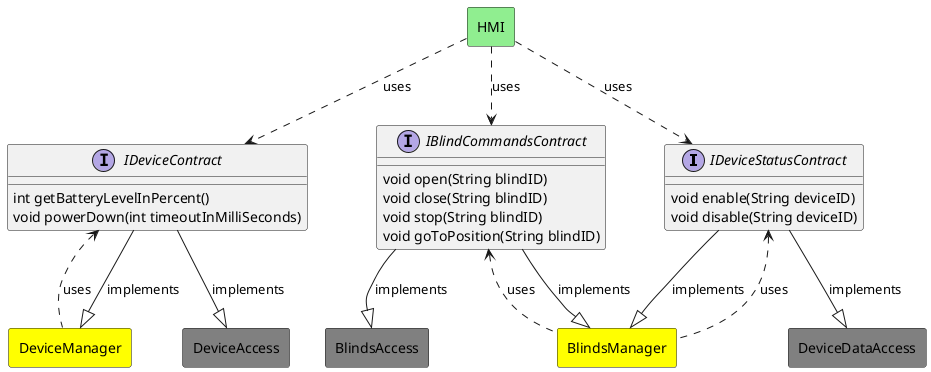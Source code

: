 @startuml Contracts to Component Mapping

skinparam ComponentStyle rectangle
allow_mixing

interface IDeviceStatusContract {
    void enable(String deviceID)
    void disable(String deviceID)
}

interface IBlindCommandsContract {
    void open(String blindID)
    void close(String blindID)
    void stop(String blindID)
    void goToPosition(String blindID)
}

interface IDeviceContract {
    int getBatteryLevelInPercent()
    void powerDown(int timeoutInMilliSeconds)
}

component HMI #LightGreen
component BlindsManager #Yellow
component DeviceManager #Yellow
component DeviceDataAccess #Grey
component DeviceAccess #Grey
component BlindsAccess #Grey

HMI ..> IDeviceStatusContract: uses
HMI ..> IBlindCommandsContract: uses
HMI ..> IDeviceContract: uses
BlindsManager <|-u- IDeviceStatusContract: implements
BlindsManager .u.> IDeviceStatusContract: uses
BlindsManager <|-u- IBlindCommandsContract: implements
BlindsManager .u.> IBlindCommandsContract: uses
DeviceManager <|-u- IDeviceContract: implements
DeviceManager .u.> IDeviceContract: uses
DeviceDataAccess <|-u- IDeviceStatusContract: implements
DeviceAccess <|-u- IDeviceContract: implements
BlindsAccess <|-u- IBlindCommandsContract: implements

@enduml